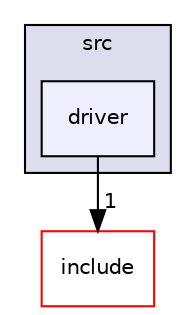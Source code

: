 digraph "modules/drivers/velodyne/velodyne_driver/src/driver" {
  compound=true
  node [ fontsize="10", fontname="Helvetica"];
  edge [ labelfontsize="10", labelfontname="Helvetica"];
  subgraph clusterdir_06b360b2507fada3975a52e928277b81 {
    graph [ bgcolor="#ddddee", pencolor="black", label="src" fontname="Helvetica", fontsize="10", URL="dir_06b360b2507fada3975a52e928277b81.html"]
  dir_4e694e05a3559accfb5ba0ca232446c6 [shape=box, label="driver", style="filled", fillcolor="#eeeeff", pencolor="black", URL="dir_4e694e05a3559accfb5ba0ca232446c6.html"];
  }
  dir_fe456f07c06141889a392df713201449 [shape=box label="include" fillcolor="white" style="filled" color="red" URL="dir_fe456f07c06141889a392df713201449.html"];
  dir_4e694e05a3559accfb5ba0ca232446c6->dir_fe456f07c06141889a392df713201449 [headlabel="1", labeldistance=1.5 headhref="dir_000126_000123.html"];
}
